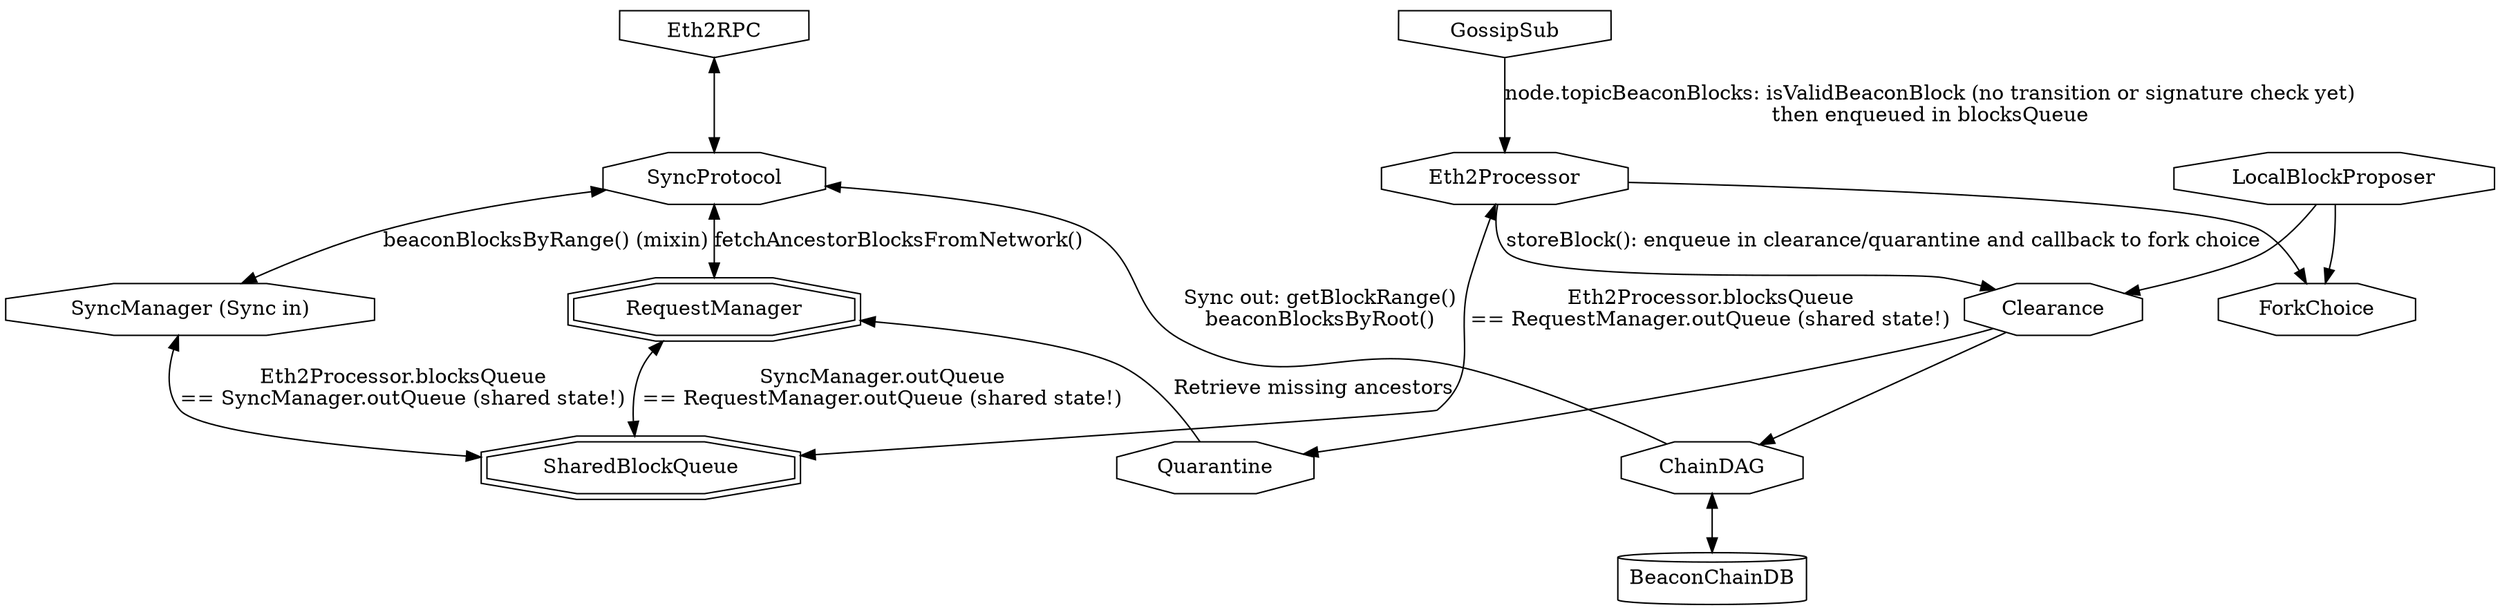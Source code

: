 digraph architecture{
  node [shape = invhouse]; Eth2RPC GossipSub;
  node [shape = octagon]; SyncManager SyncProtocol;
  SyncManager [label="SyncManager (Sync in)"];
  node [shape = doubleoctagon] SharedBlockQueue;
  {rank = same; SyncManager RequestManager;}

  node [shape = octagon]; Eth2Processor RequestManager;
  node [shape = octagon]; ChainDAG Quarantine Clearance;

  Eth2RPC -> SyncProtocol [dir=both]
  SyncProtocol -> SyncManager [dir=both, label="beaconBlocksByRange() (mixin)"]

  GossipSub -> Eth2Processor [label="node.topicBeaconBlocks: isValidBeaconBlock (no transition or signature check yet)\nthen enqueued in blocksQueue"];
  Eth2Processor -> Clearance [label="storeBlock(): enqueue in clearance/quarantine and callback to fork choice"];
  SyncProtocol -> RequestManager [dir=both, label="fetchAncestorBlocksFromNetwork()"];

  SyncManager -> SharedBlockQueue [dir=both, label="Eth2Processor.blocksQueue\n== SyncManager.outQueue (shared state!)"];
  Eth2Processor -> SharedBlockQueue [dir=both, label="Eth2Processor.blocksQueue\n== RequestManager.outQueue (shared state!)"];
  SharedBlockQueue -> RequestManager [dir=both, label="SyncManager.outQueue\n== RequestManager.outQueue (shared state!)"];

  LocalBlockProposer -> Clearance

  RequestManager -> Quarantine [dir=back, label="Retrieve missing ancestors"]
  Clearance -> Quarantine
  Clearance -> ChainDAG

  Eth2Processor -> ForkChoice
  LocalBlockProposer -> ForkChoice

  node [shape = cylinder]; BeaconChainDB;
  ChainDAG -> BeaconChainDB [dir=both]

  SyncProtocol -> ChainDAG [dir=back, label="Sync out: getBlockRange()\nbeaconBlocksByRoot()\n"]
}
